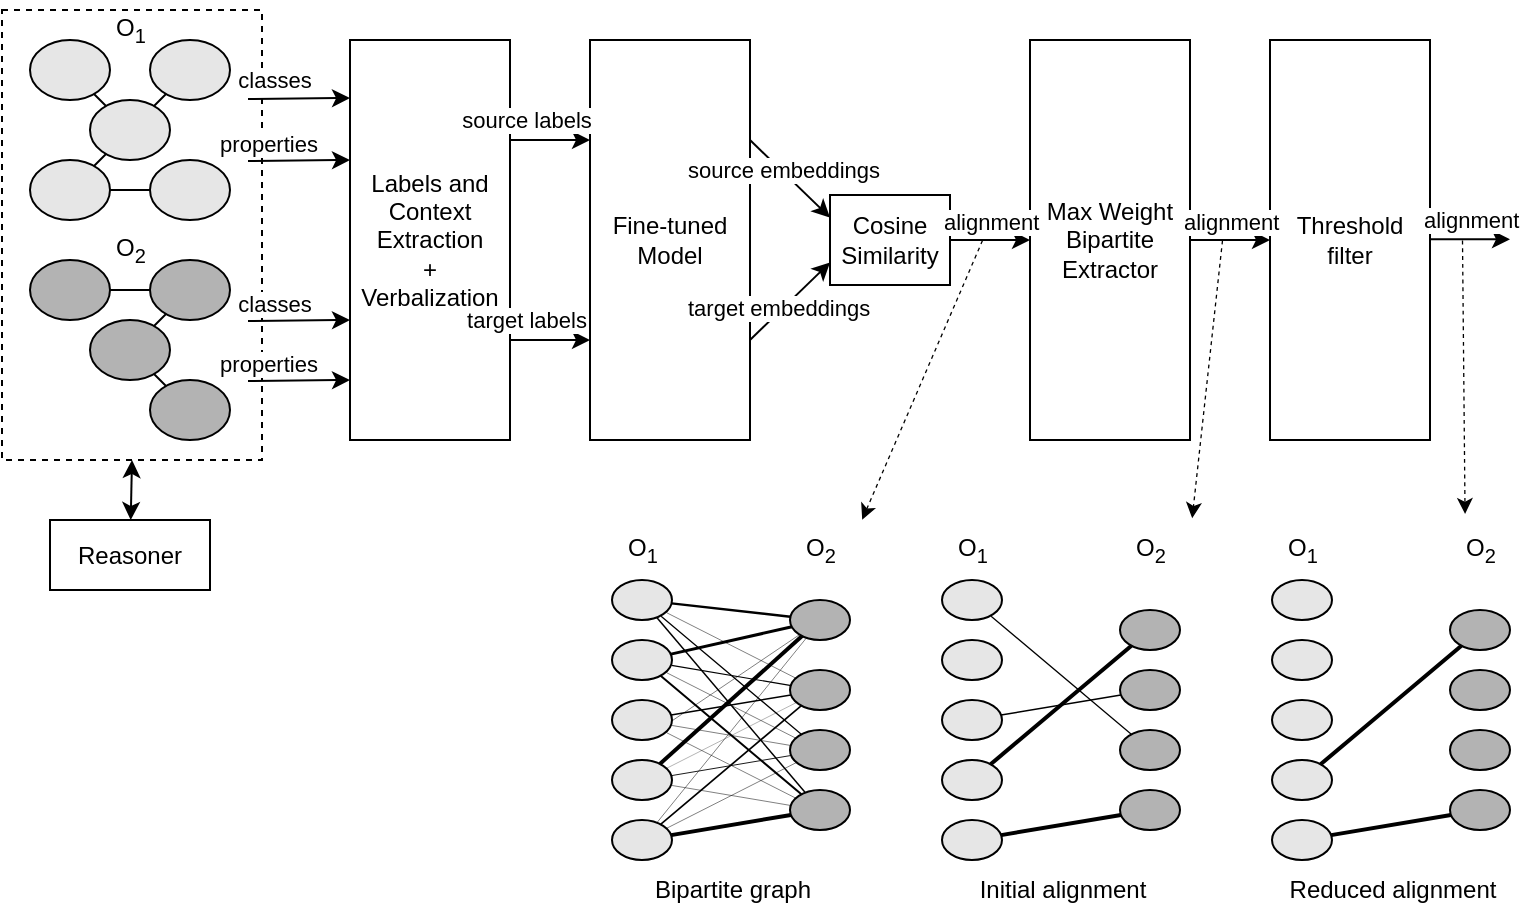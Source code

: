 <mxfile version="20.3.0" type="device"><diagram id="FL7IdiLH2T3FP70jyYX9" name="Page-1"><mxGraphModel dx="1422" dy="875" grid="1" gridSize="10" guides="1" tooltips="1" connect="1" arrows="1" fold="1" page="1" pageScale="1" pageWidth="827" pageHeight="1169" math="0" shadow="0"><root><mxCell id="0"/><mxCell id="1" parent="0"/><mxCell id="FbtXB4TtiaAqq7_cRNpa-117" value="" style="rounded=0;whiteSpace=wrap;html=1;fillColor=none;dashed=1;" parent="1" vertex="1"><mxGeometry x="100" y="25" width="130" height="225" as="geometry"/></mxCell><mxCell id="2" value="" style="ellipse;whiteSpace=wrap;html=1;strokeColor=#000000;fillColor=#E6E6E6;" parent="1" vertex="1"><mxGeometry x="114" y="40" width="40" height="30" as="geometry"/></mxCell><mxCell id="3" value="" style="ellipse;whiteSpace=wrap;html=1;strokeColor=#000000;fillColor=#E6E6E6;" parent="1" vertex="1"><mxGeometry x="174" y="40" width="40" height="30" as="geometry"/></mxCell><mxCell id="4" value="" style="ellipse;whiteSpace=wrap;html=1;strokeColor=#000000;fillColor=#E6E6E6;" parent="1" vertex="1"><mxGeometry x="144" y="70" width="40" height="30" as="geometry"/></mxCell><mxCell id="5" value="" style="ellipse;whiteSpace=wrap;html=1;strokeColor=#000000;fillColor=#E6E6E6;" parent="1" vertex="1"><mxGeometry x="114" y="100" width="40" height="30" as="geometry"/></mxCell><mxCell id="6" value="" style="ellipse;whiteSpace=wrap;html=1;strokeColor=#000000;fillColor=#E6E6E6;" parent="1" vertex="1"><mxGeometry x="174" y="100" width="40" height="30" as="geometry"/></mxCell><mxCell id="7" value="" style="endArrow=none;html=1;rounded=0;strokeColor=#000000;" parent="1" source="4" target="2" edge="1"><mxGeometry width="50" height="50" relative="1" as="geometry"><mxPoint x="464" y="360" as="sourcePoint"/><mxPoint x="514" y="310" as="targetPoint"/></mxGeometry></mxCell><mxCell id="8" value="" style="endArrow=none;html=1;rounded=0;strokeColor=#000000;" parent="1" source="3" target="4" edge="1"><mxGeometry width="50" height="50" relative="1" as="geometry"><mxPoint x="164.006" y="82.007" as="sourcePoint"/><mxPoint x="153.805" y="68.074" as="targetPoint"/></mxGeometry></mxCell><mxCell id="9" value="" style="endArrow=none;html=1;rounded=0;strokeColor=#000000;" parent="1" source="4" target="5" edge="1"><mxGeometry width="50" height="50" relative="1" as="geometry"><mxPoint x="164" y="90" as="sourcePoint"/><mxPoint x="183.805" y="81.926" as="targetPoint"/></mxGeometry></mxCell><mxCell id="10" value="" style="endArrow=none;html=1;rounded=0;strokeColor=#000000;" parent="1" source="6" target="5" edge="1"><mxGeometry width="50" height="50" relative="1" as="geometry"><mxPoint x="164.006" y="107.993" as="sourcePoint"/><mxPoint x="153.805" y="121.926" as="targetPoint"/></mxGeometry></mxCell><mxCell id="11" value="" style="ellipse;whiteSpace=wrap;html=1;fillColor=#B3B3B3;" parent="1" vertex="1"><mxGeometry x="114" y="150" width="40" height="30" as="geometry"/></mxCell><mxCell id="12" value="" style="ellipse;whiteSpace=wrap;html=1;fillColor=#B3B3B3;" parent="1" vertex="1"><mxGeometry x="174" y="150" width="40" height="30" as="geometry"/></mxCell><mxCell id="13" value="" style="ellipse;whiteSpace=wrap;html=1;fillColor=#B3B3B3;" parent="1" vertex="1"><mxGeometry x="144" y="180" width="40" height="30" as="geometry"/></mxCell><mxCell id="14" value="" style="ellipse;whiteSpace=wrap;html=1;fillColor=#B3B3B3;" parent="1" vertex="1"><mxGeometry x="174" y="210" width="40" height="30" as="geometry"/></mxCell><mxCell id="15" value="" style="endArrow=none;html=1;rounded=0;" parent="1" source="12" target="11" edge="1"><mxGeometry width="50" height="50" relative="1" as="geometry"><mxPoint x="464" y="470" as="sourcePoint"/><mxPoint x="514" y="420" as="targetPoint"/></mxGeometry></mxCell><mxCell id="16" value="" style="endArrow=none;html=1;rounded=0;" parent="1" source="12" target="13" edge="1"><mxGeometry width="50" height="50" relative="1" as="geometry"><mxPoint x="164.006" y="192.007" as="sourcePoint"/><mxPoint x="153.805" y="178.074" as="targetPoint"/></mxGeometry></mxCell><mxCell id="17" value="" style="endArrow=none;html=1;rounded=0;" parent="1" source="14" target="13" edge="1"><mxGeometry width="50" height="50" relative="1" as="geometry"><mxPoint x="164.006" y="217.993" as="sourcePoint"/><mxPoint x="153.805" y="231.926" as="targetPoint"/></mxGeometry></mxCell><mxCell id="18" value="Labels and Context Extraction &lt;br&gt;+ &lt;br&gt;Verbalization" style="rounded=0;whiteSpace=wrap;html=1;strokeColor=#000000;fillColor=#FFFFFF;" parent="1" vertex="1"><mxGeometry x="274" y="40" width="80" height="200" as="geometry"/></mxCell><mxCell id="19" value="" style="endArrow=classic;html=1;rounded=0;strokeColor=#000000;entryX=0.017;entryY=0.055;entryDx=0;entryDy=0;entryPerimeter=0;" parent="1" edge="1"><mxGeometry width="50" height="50" relative="1" as="geometry"><mxPoint x="223" y="100.5" as="sourcePoint"/><mxPoint x="274" y="100" as="targetPoint"/></mxGeometry></mxCell><mxCell id="20" value="properties" style="edgeLabel;html=1;align=center;verticalAlign=bottom;resizable=0;points=[];labelPosition=center;verticalLabelPosition=top;" parent="19" vertex="1" connectable="0"><mxGeometry x="-0.608" relative="1" as="geometry"><mxPoint as="offset"/></mxGeometry></mxCell><mxCell id="21" value="" style="endArrow=classic;html=1;rounded=0;strokeColor=#000000;entryX=0.017;entryY=0.055;entryDx=0;entryDy=0;entryPerimeter=0;" parent="1" edge="1"><mxGeometry width="50" height="50" relative="1" as="geometry"><mxPoint x="223" y="69.5" as="sourcePoint"/><mxPoint x="274" y="69" as="targetPoint"/></mxGeometry></mxCell><mxCell id="22" value="classes" style="edgeLabel;html=1;align=center;verticalAlign=bottom;resizable=0;points=[];labelPosition=center;verticalLabelPosition=top;" parent="21" vertex="1" connectable="0"><mxGeometry x="-0.49" y="1" relative="1" as="geometry"><mxPoint as="offset"/></mxGeometry></mxCell><mxCell id="23" value="" style="endArrow=classic;html=1;rounded=0;strokeColor=#000000;entryX=0.017;entryY=0.055;entryDx=0;entryDy=0;entryPerimeter=0;" parent="1" edge="1"><mxGeometry width="50" height="50" relative="1" as="geometry"><mxPoint x="223" y="210.5" as="sourcePoint"/><mxPoint x="274" y="210" as="targetPoint"/></mxGeometry></mxCell><mxCell id="24" value="properties" style="edgeLabel;html=1;align=center;verticalAlign=bottom;resizable=0;points=[];labelPosition=center;verticalLabelPosition=top;" parent="23" vertex="1" connectable="0"><mxGeometry x="-0.608" relative="1" as="geometry"><mxPoint as="offset"/></mxGeometry></mxCell><mxCell id="25" value="" style="endArrow=classic;html=1;rounded=0;strokeColor=#000000;entryX=0.017;entryY=0.055;entryDx=0;entryDy=0;entryPerimeter=0;" parent="1" edge="1"><mxGeometry width="50" height="50" relative="1" as="geometry"><mxPoint x="223" y="180.5" as="sourcePoint"/><mxPoint x="274" y="180" as="targetPoint"/></mxGeometry></mxCell><mxCell id="26" value="classes" style="edgeLabel;html=1;align=center;verticalAlign=bottom;resizable=0;points=[];labelPosition=center;verticalLabelPosition=top;" parent="25" vertex="1" connectable="0"><mxGeometry x="-0.49" y="1" relative="1" as="geometry"><mxPoint y="1" as="offset"/></mxGeometry></mxCell><mxCell id="27" value="Fine-tuned Model" style="rounded=0;whiteSpace=wrap;html=1;strokeColor=#000000;fillColor=#FFFFFF;" parent="1" vertex="1"><mxGeometry x="394" y="40" width="80" height="200" as="geometry"/></mxCell><mxCell id="28" value="" style="endArrow=classic;startArrow=classic;html=1;rounded=0;strokeColor=#000000;fontSize=10;entryX=0.5;entryY=1;entryDx=0;entryDy=0;" parent="1" source="30" target="FbtXB4TtiaAqq7_cRNpa-117" edge="1"><mxGeometry width="50" height="50" relative="1" as="geometry"><mxPoint x="74" y="140" as="sourcePoint"/><mxPoint x="160" y="250" as="targetPoint"/></mxGeometry></mxCell><mxCell id="30" value="&lt;font style=&quot;font-size: 12px;&quot;&gt;Reasoner&lt;/font&gt;" style="rounded=0;whiteSpace=wrap;html=1;strokeColor=#000000;fontSize=10;fillColor=#FFFFFF;" parent="1" vertex="1"><mxGeometry x="124" y="280" width="80" height="35" as="geometry"/></mxCell><mxCell id="31" value="O&lt;sub&gt;1&lt;/sub&gt;" style="text;html=1;align=center;verticalAlign=middle;resizable=0;points=[];autosize=1;strokeColor=none;fillColor=none;fontSize=12;" parent="1" vertex="1"><mxGeometry x="144" y="20" width="40" height="30" as="geometry"/></mxCell><mxCell id="32" value="O&lt;sub&gt;2&lt;/sub&gt;" style="text;html=1;align=center;verticalAlign=middle;resizable=0;points=[];autosize=1;strokeColor=none;fillColor=none;fontSize=12;" parent="1" vertex="1"><mxGeometry x="144" y="130" width="40" height="30" as="geometry"/></mxCell><mxCell id="33" value="" style="endArrow=classic;html=1;rounded=0;strokeColor=#000000;entryX=0;entryY=0.25;entryDx=0;entryDy=0;exitX=1;exitY=0.25;exitDx=0;exitDy=0;" parent="1" source="18" target="27" edge="1"><mxGeometry width="50" height="50" relative="1" as="geometry"><mxPoint x="233" y="110.5" as="sourcePoint"/><mxPoint x="284" y="110" as="targetPoint"/></mxGeometry></mxCell><mxCell id="34" value="source labels" style="edgeLabel;html=1;align=center;verticalAlign=bottom;resizable=0;points=[];labelPosition=center;verticalLabelPosition=top;" parent="33" vertex="1" connectable="0"><mxGeometry x="-0.608" relative="1" as="geometry"><mxPoint y="-2" as="offset"/></mxGeometry></mxCell><mxCell id="35" value="" style="endArrow=classic;html=1;rounded=0;strokeColor=#000000;entryX=0;entryY=0.75;entryDx=0;entryDy=0;exitX=1;exitY=0.75;exitDx=0;exitDy=0;" parent="1" source="18" target="27" edge="1"><mxGeometry width="50" height="50" relative="1" as="geometry"><mxPoint x="354" y="180" as="sourcePoint"/><mxPoint x="394" y="180" as="targetPoint"/></mxGeometry></mxCell><mxCell id="36" value="target labels" style="edgeLabel;html=1;align=center;verticalAlign=bottom;resizable=0;points=[];labelPosition=center;verticalLabelPosition=top;" parent="35" vertex="1" connectable="0"><mxGeometry x="-0.608" relative="1" as="geometry"><mxPoint y="-2" as="offset"/></mxGeometry></mxCell><mxCell id="37" value="Cosine Similarity" style="rounded=0;whiteSpace=wrap;html=1;strokeColor=#000000;fillColor=#FFFFFF;" parent="1" vertex="1"><mxGeometry x="514" y="117.5" width="60" height="45" as="geometry"/></mxCell><mxCell id="38" value="" style="endArrow=classic;html=1;rounded=0;strokeColor=#000000;entryX=0;entryY=0.25;entryDx=0;entryDy=0;exitX=1;exitY=0.25;exitDx=0;exitDy=0;" parent="1" source="27" target="37" edge="1"><mxGeometry width="50" height="50" relative="1" as="geometry"><mxPoint x="364" y="100" as="sourcePoint"/><mxPoint x="404" y="100" as="targetPoint"/></mxGeometry></mxCell><mxCell id="39" value="source embeddings" style="edgeLabel;html=1;align=left;verticalAlign=bottom;resizable=0;points=[];labelPosition=right;verticalLabelPosition=top;" parent="38" vertex="1" connectable="0"><mxGeometry x="-0.608" relative="1" as="geometry"><mxPoint x="-41" y="16" as="offset"/></mxGeometry></mxCell><mxCell id="40" value="" style="endArrow=classic;html=1;rounded=0;strokeColor=#000000;entryX=0;entryY=0.75;entryDx=0;entryDy=0;exitX=1;exitY=0.75;exitDx=0;exitDy=0;" parent="1" source="27" target="37" edge="1"><mxGeometry width="50" height="50" relative="1" as="geometry"><mxPoint x="484" y="100" as="sourcePoint"/><mxPoint x="524" y="138.75" as="targetPoint"/></mxGeometry></mxCell><mxCell id="41" value="target embeddings" style="edgeLabel;html=1;align=left;verticalAlign=bottom;resizable=0;points=[];labelPosition=right;verticalLabelPosition=top;" parent="40" vertex="1" connectable="0"><mxGeometry x="-0.608" relative="1" as="geometry"><mxPoint x="-41" as="offset"/></mxGeometry></mxCell><mxCell id="42" value="Max Weight Bipartite Extractor" style="rounded=0;whiteSpace=wrap;html=1;strokeColor=#000000;fillColor=#FFFFFF;" parent="1" vertex="1"><mxGeometry x="614" y="40" width="80" height="200" as="geometry"/></mxCell><mxCell id="43" value="" style="endArrow=classic;html=1;rounded=0;strokeColor=#000000;entryX=0;entryY=0.5;entryDx=0;entryDy=0;exitX=1;exitY=0.5;exitDx=0;exitDy=0;" parent="1" source="37" target="42" edge="1"><mxGeometry width="50" height="50" relative="1" as="geometry"><mxPoint x="484" y="200" as="sourcePoint"/><mxPoint x="524" y="161.25" as="targetPoint"/></mxGeometry></mxCell><mxCell id="44" value="alignment" style="edgeLabel;html=1;align=left;verticalAlign=bottom;resizable=0;points=[];labelPosition=right;verticalLabelPosition=top;" parent="43" vertex="1" connectable="0"><mxGeometry x="-0.608" relative="1" as="geometry"><mxPoint x="-13" y="-1" as="offset"/></mxGeometry></mxCell><mxCell id="45" value="Threshold filter" style="rounded=0;whiteSpace=wrap;html=1;strokeColor=#000000;fillColor=#FFFFFF;" parent="1" vertex="1"><mxGeometry x="734" y="40" width="80" height="200" as="geometry"/></mxCell><mxCell id="46" value="" style="endArrow=classic;html=1;rounded=0;strokeColor=#000000;entryX=0;entryY=0.5;entryDx=0;entryDy=0;" parent="1" source="42" target="45" edge="1"><mxGeometry width="50" height="50" relative="1" as="geometry"><mxPoint x="694" y="140" as="sourcePoint"/><mxPoint x="644" y="161.25" as="targetPoint"/></mxGeometry></mxCell><mxCell id="47" value="alignment" style="edgeLabel;html=1;align=left;verticalAlign=bottom;resizable=0;points=[];labelPosition=right;verticalLabelPosition=top;" parent="46" vertex="1" connectable="0"><mxGeometry x="-0.608" relative="1" as="geometry"><mxPoint x="-13" y="-1" as="offset"/></mxGeometry></mxCell><mxCell id="48" value="" style="endArrow=classic;html=1;rounded=0;strokeColor=#000000;entryX=0;entryY=0.5;entryDx=0;entryDy=0;" parent="1" edge="1"><mxGeometry width="50" height="50" relative="1" as="geometry"><mxPoint x="814" y="139.64" as="sourcePoint"/><mxPoint x="854" y="139.64" as="targetPoint"/></mxGeometry></mxCell><mxCell id="49" value="alignment" style="edgeLabel;html=1;align=left;verticalAlign=bottom;resizable=0;points=[];labelPosition=right;verticalLabelPosition=top;" parent="48" vertex="1" connectable="0"><mxGeometry x="-0.608" relative="1" as="geometry"><mxPoint x="-13" y="-1" as="offset"/></mxGeometry></mxCell><mxCell id="50" value="" style="group" parent="1" vertex="1" connectable="0"><mxGeometry x="400" y="280" width="129" height="170" as="geometry"/></mxCell><mxCell id="51" value="" style="ellipse;whiteSpace=wrap;html=1;strokeColor=#000000;fillColor=#E6E6E6;" parent="50" vertex="1"><mxGeometry x="5" y="30" width="30" height="20" as="geometry"/></mxCell><mxCell id="52" value="" style="ellipse;whiteSpace=wrap;html=1;fillColor=#B3B3B3;" parent="50" vertex="1"><mxGeometry x="94" y="105" width="30" height="20" as="geometry"/></mxCell><mxCell id="53" value="O&lt;sub&gt;1&lt;/sub&gt;" style="text;html=1;align=center;verticalAlign=middle;resizable=0;points=[];autosize=1;strokeColor=none;fillColor=none;fontSize=12;" parent="50" vertex="1"><mxGeometry width="40" height="30" as="geometry"/></mxCell><mxCell id="54" value="O&lt;sub&gt;2&lt;/sub&gt;" style="text;html=1;align=center;verticalAlign=middle;resizable=0;points=[];autosize=1;strokeColor=none;fillColor=none;fontSize=12;" parent="50" vertex="1"><mxGeometry x="89" width="40" height="30" as="geometry"/></mxCell><mxCell id="55" value="" style="ellipse;whiteSpace=wrap;html=1;strokeColor=#000000;fillColor=#E6E6E6;" parent="50" vertex="1"><mxGeometry x="5" y="60" width="30" height="20" as="geometry"/></mxCell><mxCell id="56" value="" style="ellipse;whiteSpace=wrap;html=1;strokeColor=#000000;fillColor=#E6E6E6;" parent="50" vertex="1"><mxGeometry x="5" y="90" width="30" height="20" as="geometry"/></mxCell><mxCell id="57" value="" style="ellipse;whiteSpace=wrap;html=1;strokeColor=#000000;fillColor=#E6E6E6;" parent="50" vertex="1"><mxGeometry x="5" y="120" width="30" height="20" as="geometry"/></mxCell><mxCell id="58" value="" style="ellipse;whiteSpace=wrap;html=1;strokeColor=#000000;fillColor=#E6E6E6;" parent="50" vertex="1"><mxGeometry x="5" y="150" width="30" height="20" as="geometry"/></mxCell><mxCell id="59" value="" style="ellipse;whiteSpace=wrap;html=1;fillColor=#B3B3B3;" parent="50" vertex="1"><mxGeometry x="94" y="75" width="30" height="20" as="geometry"/></mxCell><mxCell id="60" value="" style="ellipse;whiteSpace=wrap;html=1;fillColor=#B3B3B3;" parent="50" vertex="1"><mxGeometry x="94" y="135" width="30" height="20" as="geometry"/></mxCell><mxCell id="61" value="" style="ellipse;whiteSpace=wrap;html=1;fillColor=#B3B3B3;" parent="50" vertex="1"><mxGeometry x="94" y="40" width="30" height="20" as="geometry"/></mxCell><mxCell id="62" value="" style="endArrow=none;html=1;rounded=0;strokeColor=#000000;fontSize=12;strokeWidth=0.65;" parent="50" source="52" target="51" edge="1"><mxGeometry width="50" height="50" relative="1" as="geometry"><mxPoint x="105" y="90" as="sourcePoint"/><mxPoint x="155" y="40" as="targetPoint"/></mxGeometry></mxCell><mxCell id="63" value="" style="endArrow=none;html=1;rounded=0;strokeColor=#000000;fontSize=12;strokeWidth=0.25;" parent="50" source="52" target="55" edge="1"><mxGeometry width="50" height="50" relative="1" as="geometry"><mxPoint x="104.441" y="62.592" as="sourcePoint"/><mxPoint x="44.549" y="52.433" as="targetPoint"/></mxGeometry></mxCell><mxCell id="64" value="" style="endArrow=none;html=1;rounded=0;strokeColor=#000000;fontSize=12;strokeWidth=0.25;" parent="50" source="52" target="56" edge="1"><mxGeometry width="50" height="50" relative="1" as="geometry"><mxPoint x="104.441" y="67.408" as="sourcePoint"/><mxPoint x="44.549" y="77.567" as="targetPoint"/></mxGeometry></mxCell><mxCell id="65" value="" style="endArrow=none;html=1;rounded=0;strokeColor=#000000;fontSize=12;strokeWidth=0.45;" parent="50" source="52" target="57" edge="1"><mxGeometry width="50" height="50" relative="1" as="geometry"><mxPoint x="107.048" y="71.043" as="sourcePoint"/><mxPoint x="41.958" y="103.963" as="targetPoint"/></mxGeometry></mxCell><mxCell id="66" value="" style="endArrow=none;html=1;rounded=0;strokeColor=#000000;fontSize=12;strokeWidth=0.25;" parent="50" source="52" target="58" edge="1"><mxGeometry width="50" height="50" relative="1" as="geometry"><mxPoint x="109.711" y="72.852" as="sourcePoint"/><mxPoint x="39.308" y="132.158" as="targetPoint"/></mxGeometry></mxCell><mxCell id="67" value="" style="endArrow=none;html=1;rounded=0;strokeColor=#000000;fontSize=12;strokeWidth=0.85;" parent="50" source="59" target="58" edge="1"><mxGeometry width="50" height="50" relative="1" as="geometry"><mxPoint x="111.633" y="73.711" as="sourcePoint"/><mxPoint x="37.378" y="161.293" as="targetPoint"/></mxGeometry></mxCell><mxCell id="68" value="" style="endArrow=none;html=1;rounded=0;strokeColor=#000000;fontSize=12;strokeWidth=0.15;" parent="50" source="59" target="57" edge="1"><mxGeometry width="50" height="50" relative="1" as="geometry"><mxPoint x="109.711" y="102.852" as="sourcePoint"/><mxPoint x="39.308" y="162.158" as="targetPoint"/></mxGeometry></mxCell><mxCell id="69" value="" style="endArrow=none;html=1;rounded=0;strokeColor=#000000;fontSize=12;strokeWidth=0.75;" parent="50" source="59" target="56" edge="1"><mxGeometry width="50" height="50" relative="1" as="geometry"><mxPoint x="107.048" y="101.043" as="sourcePoint"/><mxPoint x="41.958" y="133.963" as="targetPoint"/></mxGeometry></mxCell><mxCell id="70" value="" style="endArrow=none;html=1;rounded=0;strokeColor=#000000;fontSize=12;strokeWidth=0.55;" parent="50" source="59" target="55" edge="1"><mxGeometry width="50" height="50" relative="1" as="geometry"><mxPoint x="104.441" y="97.408" as="sourcePoint"/><mxPoint x="44.549" y="107.567" as="targetPoint"/></mxGeometry></mxCell><mxCell id="71" value="" style="endArrow=none;html=1;rounded=0;strokeColor=#000000;fontSize=12;strokeWidth=0.25;" parent="50" source="59" target="51" edge="1"><mxGeometry width="50" height="50" relative="1" as="geometry"><mxPoint x="104.441" y="92.592" as="sourcePoint"/><mxPoint x="44.549" y="82.433" as="targetPoint"/></mxGeometry></mxCell><mxCell id="72" value="" style="endArrow=none;html=1;rounded=0;strokeColor=#000000;fontSize=12;strokeWidth=1.2;" parent="50" source="61" target="51" edge="1"><mxGeometry width="50" height="50" relative="1" as="geometry"><mxPoint x="107.048" y="88.957" as="sourcePoint"/><mxPoint x="41.958" y="56.037" as="targetPoint"/></mxGeometry></mxCell><mxCell id="73" value="" style="endArrow=none;html=1;rounded=0;strokeColor=#000000;fontSize=12;strokeWidth=1.5;" parent="50" source="61" target="55" edge="1"><mxGeometry width="50" height="50" relative="1" as="geometry"><mxPoint x="109.711" y="117.148" as="sourcePoint"/><mxPoint x="39.308" y="57.842" as="targetPoint"/></mxGeometry></mxCell><mxCell id="74" value="" style="endArrow=none;html=1;rounded=0;strokeColor=#000000;fontSize=12;strokeWidth=0.25;entryX=1;entryY=0.5;entryDx=0;entryDy=0;" parent="50" source="61" target="56" edge="1"><mxGeometry width="50" height="50" relative="1" as="geometry"><mxPoint x="107.048" y="118.957" as="sourcePoint"/><mxPoint x="41.958" y="86.037" as="targetPoint"/></mxGeometry></mxCell><mxCell id="75" value="" style="endArrow=none;html=1;rounded=0;strokeColor=#000000;fontSize=12;strokeWidth=2;" parent="50" source="61" target="57" edge="1"><mxGeometry width="50" height="50" relative="1" as="geometry"><mxPoint x="104.637" y="122.116" as="sourcePoint"/><mxPoint x="45" y="110" as="targetPoint"/></mxGeometry></mxCell><mxCell id="76" value="" style="endArrow=none;html=1;rounded=0;strokeColor=#000000;fontSize=12;strokeWidth=0.25;" parent="50" source="61" target="58" edge="1"><mxGeometry width="50" height="50" relative="1" as="geometry"><mxPoint x="104.441" y="127.408" as="sourcePoint"/><mxPoint x="44.549" y="137.567" as="targetPoint"/></mxGeometry></mxCell><mxCell id="77" value="" style="endArrow=none;html=1;rounded=0;strokeColor=#000000;fontSize=12;strokeWidth=2;" parent="50" source="60" target="58" edge="1"><mxGeometry width="50" height="50" relative="1" as="geometry"><mxPoint x="107.048" y="131.043" as="sourcePoint"/><mxPoint x="41.958" y="163.963" as="targetPoint"/></mxGeometry></mxCell><mxCell id="78" value="" style="endArrow=none;html=1;rounded=0;strokeColor=#000000;fontSize=12;strokeWidth=0.25;" parent="50" source="60" target="56" edge="1"><mxGeometry width="50" height="50" relative="1" as="geometry"><mxPoint x="105.282" y="129.046" as="sourcePoint"/><mxPoint x="34.71" y="150" as="targetPoint"/></mxGeometry></mxCell><mxCell id="79" value="" style="endArrow=none;html=1;rounded=0;strokeColor=#000000;fontSize=12;strokeWidth=1;" parent="50" source="60" target="55" edge="1"><mxGeometry width="50" height="50" relative="1" as="geometry"><mxPoint x="107.048" y="148.957" as="sourcePoint"/><mxPoint x="41.958" y="116.037" as="targetPoint"/></mxGeometry></mxCell><mxCell id="80" value="" style="endArrow=none;html=1;rounded=0;strokeColor=#000000;fontSize=12;strokeWidth=0.75;" parent="50" source="60" target="51" edge="1"><mxGeometry width="50" height="50" relative="1" as="geometry"><mxPoint x="109.711" y="147.148" as="sourcePoint"/><mxPoint x="39.308" y="87.842" as="targetPoint"/></mxGeometry></mxCell><mxCell id="81" value="" style="endArrow=none;html=1;rounded=0;strokeColor=#000000;fontSize=12;strokeWidth=0.25;" parent="50" source="60" target="57" edge="1"><mxGeometry width="50" height="50" relative="1" as="geometry"><mxPoint x="104.441" y="127.408" as="sourcePoint"/><mxPoint x="44.549" y="137.567" as="targetPoint"/></mxGeometry></mxCell><mxCell id="82" value="" style="group" parent="1" vertex="1" connectable="0"><mxGeometry x="565" y="280" width="129" height="170" as="geometry"/></mxCell><mxCell id="83" value="" style="ellipse;whiteSpace=wrap;html=1;strokeColor=#000000;fillColor=#E6E6E6;" parent="82" vertex="1"><mxGeometry x="5" y="30" width="30" height="20" as="geometry"/></mxCell><mxCell id="84" value="" style="ellipse;whiteSpace=wrap;html=1;fillColor=#B3B3B3;" parent="82" vertex="1"><mxGeometry x="94" y="105" width="30" height="20" as="geometry"/></mxCell><mxCell id="85" value="O&lt;sub&gt;1&lt;/sub&gt;" style="text;html=1;align=center;verticalAlign=middle;resizable=0;points=[];autosize=1;strokeColor=none;fillColor=none;fontSize=12;" parent="82" vertex="1"><mxGeometry width="40" height="30" as="geometry"/></mxCell><mxCell id="86" value="O&lt;sub&gt;2&lt;/sub&gt;" style="text;html=1;align=center;verticalAlign=middle;resizable=0;points=[];autosize=1;strokeColor=none;fillColor=none;fontSize=12;" parent="82" vertex="1"><mxGeometry x="89" width="40" height="30" as="geometry"/></mxCell><mxCell id="87" value="" style="ellipse;whiteSpace=wrap;html=1;strokeColor=#000000;fillColor=#E6E6E6;" parent="82" vertex="1"><mxGeometry x="5" y="60" width="30" height="20" as="geometry"/></mxCell><mxCell id="88" value="" style="ellipse;whiteSpace=wrap;html=1;strokeColor=#000000;fillColor=#E6E6E6;" parent="82" vertex="1"><mxGeometry x="5" y="90" width="30" height="20" as="geometry"/></mxCell><mxCell id="89" value="" style="ellipse;whiteSpace=wrap;html=1;strokeColor=#000000;fillColor=#E6E6E6;" parent="82" vertex="1"><mxGeometry x="5" y="120" width="30" height="20" as="geometry"/></mxCell><mxCell id="90" value="" style="ellipse;whiteSpace=wrap;html=1;strokeColor=#000000;fillColor=#E6E6E6;" parent="82" vertex="1"><mxGeometry x="5" y="150" width="30" height="20" as="geometry"/></mxCell><mxCell id="91" value="" style="ellipse;whiteSpace=wrap;html=1;fillColor=#B3B3B3;" parent="82" vertex="1"><mxGeometry x="94" y="75" width="30" height="20" as="geometry"/></mxCell><mxCell id="92" value="" style="ellipse;whiteSpace=wrap;html=1;fillColor=#B3B3B3;" parent="82" vertex="1"><mxGeometry x="94" y="135" width="30" height="20" as="geometry"/></mxCell><mxCell id="93" value="" style="ellipse;whiteSpace=wrap;html=1;fillColor=#B3B3B3;" parent="82" vertex="1"><mxGeometry x="94" y="45" width="30" height="20" as="geometry"/></mxCell><mxCell id="94" value="" style="endArrow=none;html=1;rounded=0;strokeColor=#000000;fontSize=12;strokeWidth=0.65;" parent="82" source="84" target="83" edge="1"><mxGeometry width="50" height="50" relative="1" as="geometry"><mxPoint x="105" y="90" as="sourcePoint"/><mxPoint x="155" y="40" as="targetPoint"/></mxGeometry></mxCell><mxCell id="95" value="" style="endArrow=none;html=1;rounded=0;strokeColor=#000000;fontSize=12;strokeWidth=0.75;" parent="82" source="91" target="88" edge="1"><mxGeometry width="50" height="50" relative="1" as="geometry"><mxPoint x="107.048" y="101.043" as="sourcePoint"/><mxPoint x="41.958" y="133.963" as="targetPoint"/></mxGeometry></mxCell><mxCell id="96" value="" style="endArrow=none;html=1;rounded=0;strokeColor=#000000;fontSize=12;strokeWidth=2;" parent="82" source="93" target="89" edge="1"><mxGeometry width="50" height="50" relative="1" as="geometry"><mxPoint x="104.637" y="122.116" as="sourcePoint"/><mxPoint x="45" y="110" as="targetPoint"/></mxGeometry></mxCell><mxCell id="97" value="" style="endArrow=none;html=1;rounded=0;strokeColor=#000000;fontSize=12;strokeWidth=2;" parent="82" source="92" target="90" edge="1"><mxGeometry width="50" height="50" relative="1" as="geometry"><mxPoint x="107.048" y="131.043" as="sourcePoint"/><mxPoint x="41.958" y="163.963" as="targetPoint"/></mxGeometry></mxCell><mxCell id="98" value="" style="group" parent="1" vertex="1" connectable="0"><mxGeometry x="730" y="280" width="129" height="170" as="geometry"/></mxCell><mxCell id="99" value="" style="ellipse;whiteSpace=wrap;html=1;strokeColor=#000000;fillColor=#E6E6E6;" parent="98" vertex="1"><mxGeometry x="5" y="30" width="30" height="20" as="geometry"/></mxCell><mxCell id="100" value="" style="ellipse;whiteSpace=wrap;html=1;fillColor=#B3B3B3;" parent="98" vertex="1"><mxGeometry x="94" y="105" width="30" height="20" as="geometry"/></mxCell><mxCell id="101" value="O&lt;sub&gt;1&lt;/sub&gt;" style="text;html=1;align=center;verticalAlign=middle;resizable=0;points=[];autosize=1;strokeColor=none;fillColor=none;fontSize=12;" parent="98" vertex="1"><mxGeometry width="40" height="30" as="geometry"/></mxCell><mxCell id="102" value="O&lt;sub&gt;2&lt;/sub&gt;" style="text;html=1;align=center;verticalAlign=middle;resizable=0;points=[];autosize=1;strokeColor=none;fillColor=none;fontSize=12;" parent="98" vertex="1"><mxGeometry x="89" width="40" height="30" as="geometry"/></mxCell><mxCell id="103" value="" style="ellipse;whiteSpace=wrap;html=1;strokeColor=#000000;fillColor=#E6E6E6;" parent="98" vertex="1"><mxGeometry x="5" y="60" width="30" height="20" as="geometry"/></mxCell><mxCell id="104" value="" style="ellipse;whiteSpace=wrap;html=1;strokeColor=#000000;fillColor=#E6E6E6;" parent="98" vertex="1"><mxGeometry x="5" y="90" width="30" height="20" as="geometry"/></mxCell><mxCell id="105" value="" style="ellipse;whiteSpace=wrap;html=1;strokeColor=#000000;fillColor=#E6E6E6;" parent="98" vertex="1"><mxGeometry x="5" y="120" width="30" height="20" as="geometry"/></mxCell><mxCell id="106" value="" style="ellipse;whiteSpace=wrap;html=1;strokeColor=#000000;fillColor=#E6E6E6;" parent="98" vertex="1"><mxGeometry x="5" y="150" width="30" height="20" as="geometry"/></mxCell><mxCell id="107" value="" style="ellipse;whiteSpace=wrap;html=1;fillColor=#B3B3B3;" parent="98" vertex="1"><mxGeometry x="94" y="75" width="30" height="20" as="geometry"/></mxCell><mxCell id="108" value="" style="ellipse;whiteSpace=wrap;html=1;fillColor=#B3B3B3;" parent="98" vertex="1"><mxGeometry x="94" y="135" width="30" height="20" as="geometry"/></mxCell><mxCell id="109" value="" style="ellipse;whiteSpace=wrap;html=1;fillColor=#B3B3B3;" parent="98" vertex="1"><mxGeometry x="94" y="45" width="30" height="20" as="geometry"/></mxCell><mxCell id="110" value="" style="endArrow=none;html=1;rounded=0;strokeColor=#000000;fontSize=12;strokeWidth=2;" parent="98" source="109" target="105" edge="1"><mxGeometry width="50" height="50" relative="1" as="geometry"><mxPoint x="104.637" y="122.116" as="sourcePoint"/><mxPoint x="45" y="110" as="targetPoint"/></mxGeometry></mxCell><mxCell id="111" value="" style="endArrow=none;html=1;rounded=0;strokeColor=#000000;fontSize=12;strokeWidth=2;" parent="98" source="108" target="106" edge="1"><mxGeometry width="50" height="50" relative="1" as="geometry"><mxPoint x="107.048" y="131.043" as="sourcePoint"/><mxPoint x="41.958" y="163.963" as="targetPoint"/></mxGeometry></mxCell><mxCell id="112" value="" style="endArrow=classic;html=1;rounded=0;strokeColor=#000000;strokeWidth=0.65;fontSize=12;entryX=1.021;entryY=-0.014;entryDx=0;entryDy=0;entryPerimeter=0;dashed=1;" parent="1" target="54" edge="1"><mxGeometry width="50" height="50" relative="1" as="geometry"><mxPoint x="590" y="140" as="sourcePoint"/><mxPoint x="460" y="280" as="targetPoint"/></mxGeometry></mxCell><mxCell id="113" value="" style="endArrow=classic;html=1;rounded=0;strokeColor=#000000;strokeWidth=0.65;fontSize=12;entryX=1.021;entryY=-0.038;entryDx=0;entryDy=0;entryPerimeter=0;dashed=1;" parent="1" target="86" edge="1"><mxGeometry width="50" height="50" relative="1" as="geometry"><mxPoint x="710" y="140" as="sourcePoint"/><mxPoint x="539.84" y="289.58" as="targetPoint"/></mxGeometry></mxCell><mxCell id="114" value="" style="endArrow=classic;html=1;rounded=0;strokeColor=#000000;strokeWidth=0.65;fontSize=12;entryX=0.307;entryY=-0.11;entryDx=0;entryDy=0;entryPerimeter=0;dashed=1;" parent="1" target="102" edge="1"><mxGeometry width="50" height="50" relative="1" as="geometry"><mxPoint x="830" y="140" as="sourcePoint"/><mxPoint x="704.84" y="288.86" as="targetPoint"/></mxGeometry></mxCell><mxCell id="115" value="Bipartite graph" style="text;html=1;align=center;verticalAlign=middle;resizable=0;points=[];autosize=1;strokeColor=none;fillColor=none;fontSize=12;" parent="1" vertex="1"><mxGeometry x="414.5" y="450" width="100" height="30" as="geometry"/></mxCell><mxCell id="116" value="Initial alignment" style="text;html=1;align=center;verticalAlign=middle;resizable=0;points=[];autosize=1;strokeColor=none;fillColor=none;fontSize=12;" parent="1" vertex="1"><mxGeometry x="574.5" y="450" width="110" height="30" as="geometry"/></mxCell><mxCell id="117" value="Reduced alignment" style="text;html=1;align=center;verticalAlign=middle;resizable=0;points=[];autosize=1;strokeColor=none;fillColor=none;fontSize=12;" parent="1" vertex="1"><mxGeometry x="729.5" y="450" width="130" height="30" as="geometry"/></mxCell></root></mxGraphModel></diagram></mxfile>